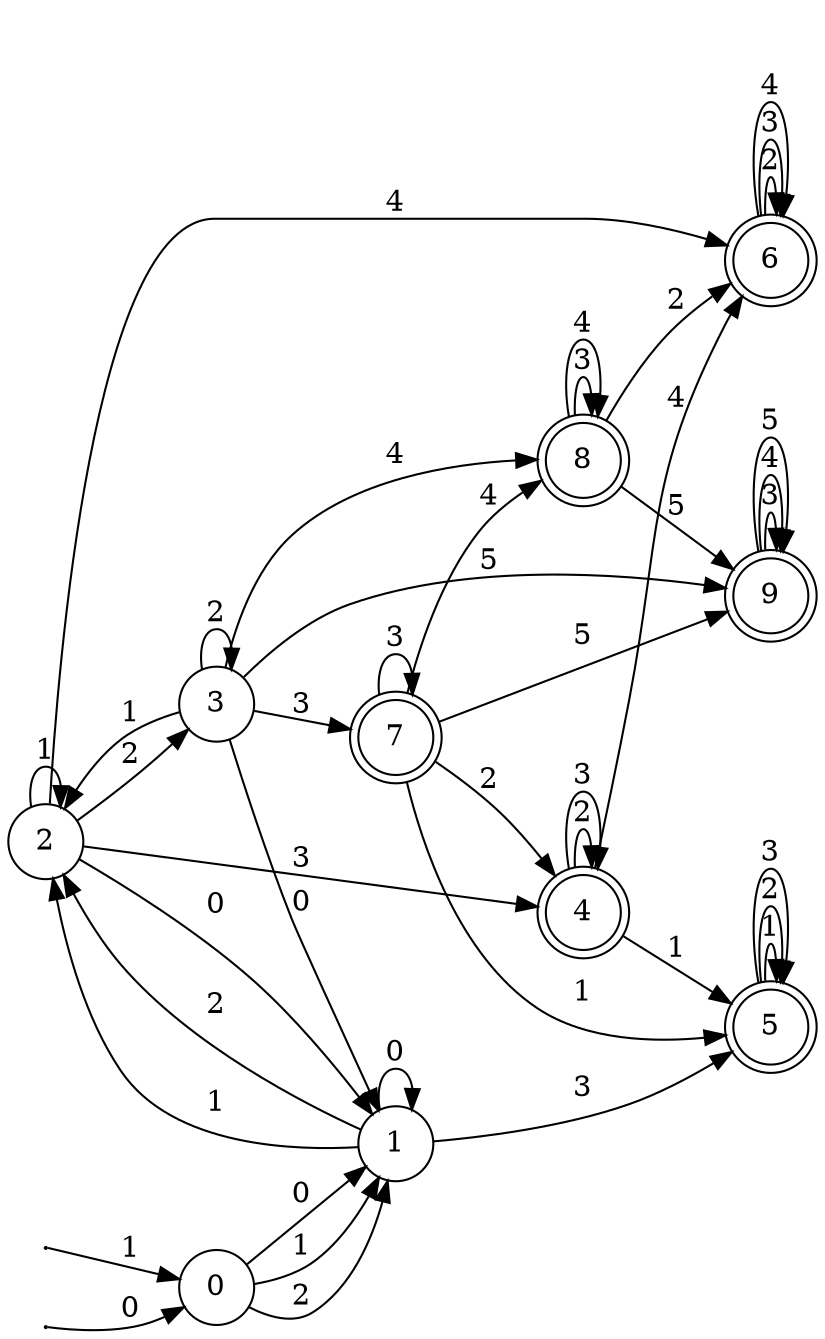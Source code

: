 digraph DFA {
	rankdir = LR
	node [shape="circle"]
	4 [shape="doublecircle"]
	5 [shape="doublecircle"]
	6 [shape="doublecircle"]
	7 [shape="doublecircle"]
	8 [shape="doublecircle"]
	9 [shape="doublecircle"]
	init0[label="" width="0.01"];
	init0 -> 0 [label="0"]
	init1[label="" width="0.01"];
	init1 -> 0 [label="1"]
	0 -> 1 [label="0"]
	0 -> 1 [label="1"]
	0 -> 1 [label="2"]
	1 -> 1 [label="0"]
	1 -> 2 [label="1"]
	1 -> 2 [label="2"]
	1 -> 5 [label="3"]
	2 -> 1 [label="0"]
	2 -> 2 [label="1"]
	2 -> 3 [label="2"]
	2 -> 4 [label="3"]
	2 -> 6 [label="4"]
	3 -> 1 [label="0"]
	3 -> 2 [label="1"]
	3 -> 3 [label="2"]
	3 -> 7 [label="3"]
	3 -> 8 [label="4"]
	3 -> 9 [label="5"]
	4 -> 5 [label="1"]
	4 -> 4 [label="2"]
	4 -> 4 [label="3"]
	4 -> 6 [label="4"]
	5 -> 5 [label="1"]
	5 -> 5 [label="2"]
	5 -> 5 [label="3"]
	6 -> 6 [label="2"]
	6 -> 6 [label="3"]
	6 -> 6 [label="4"]
	7 -> 5 [label="1"]
	7 -> 4 [label="2"]
	7 -> 7 [label="3"]
	7 -> 8 [label="4"]
	7 -> 9 [label="5"]
	8 -> 6 [label="2"]
	8 -> 8 [label="3"]
	8 -> 8 [label="4"]
	8 -> 9 [label="5"]
	9 -> 9 [label="3"]
	9 -> 9 [label="4"]
	9 -> 9 [label="5"]
}
